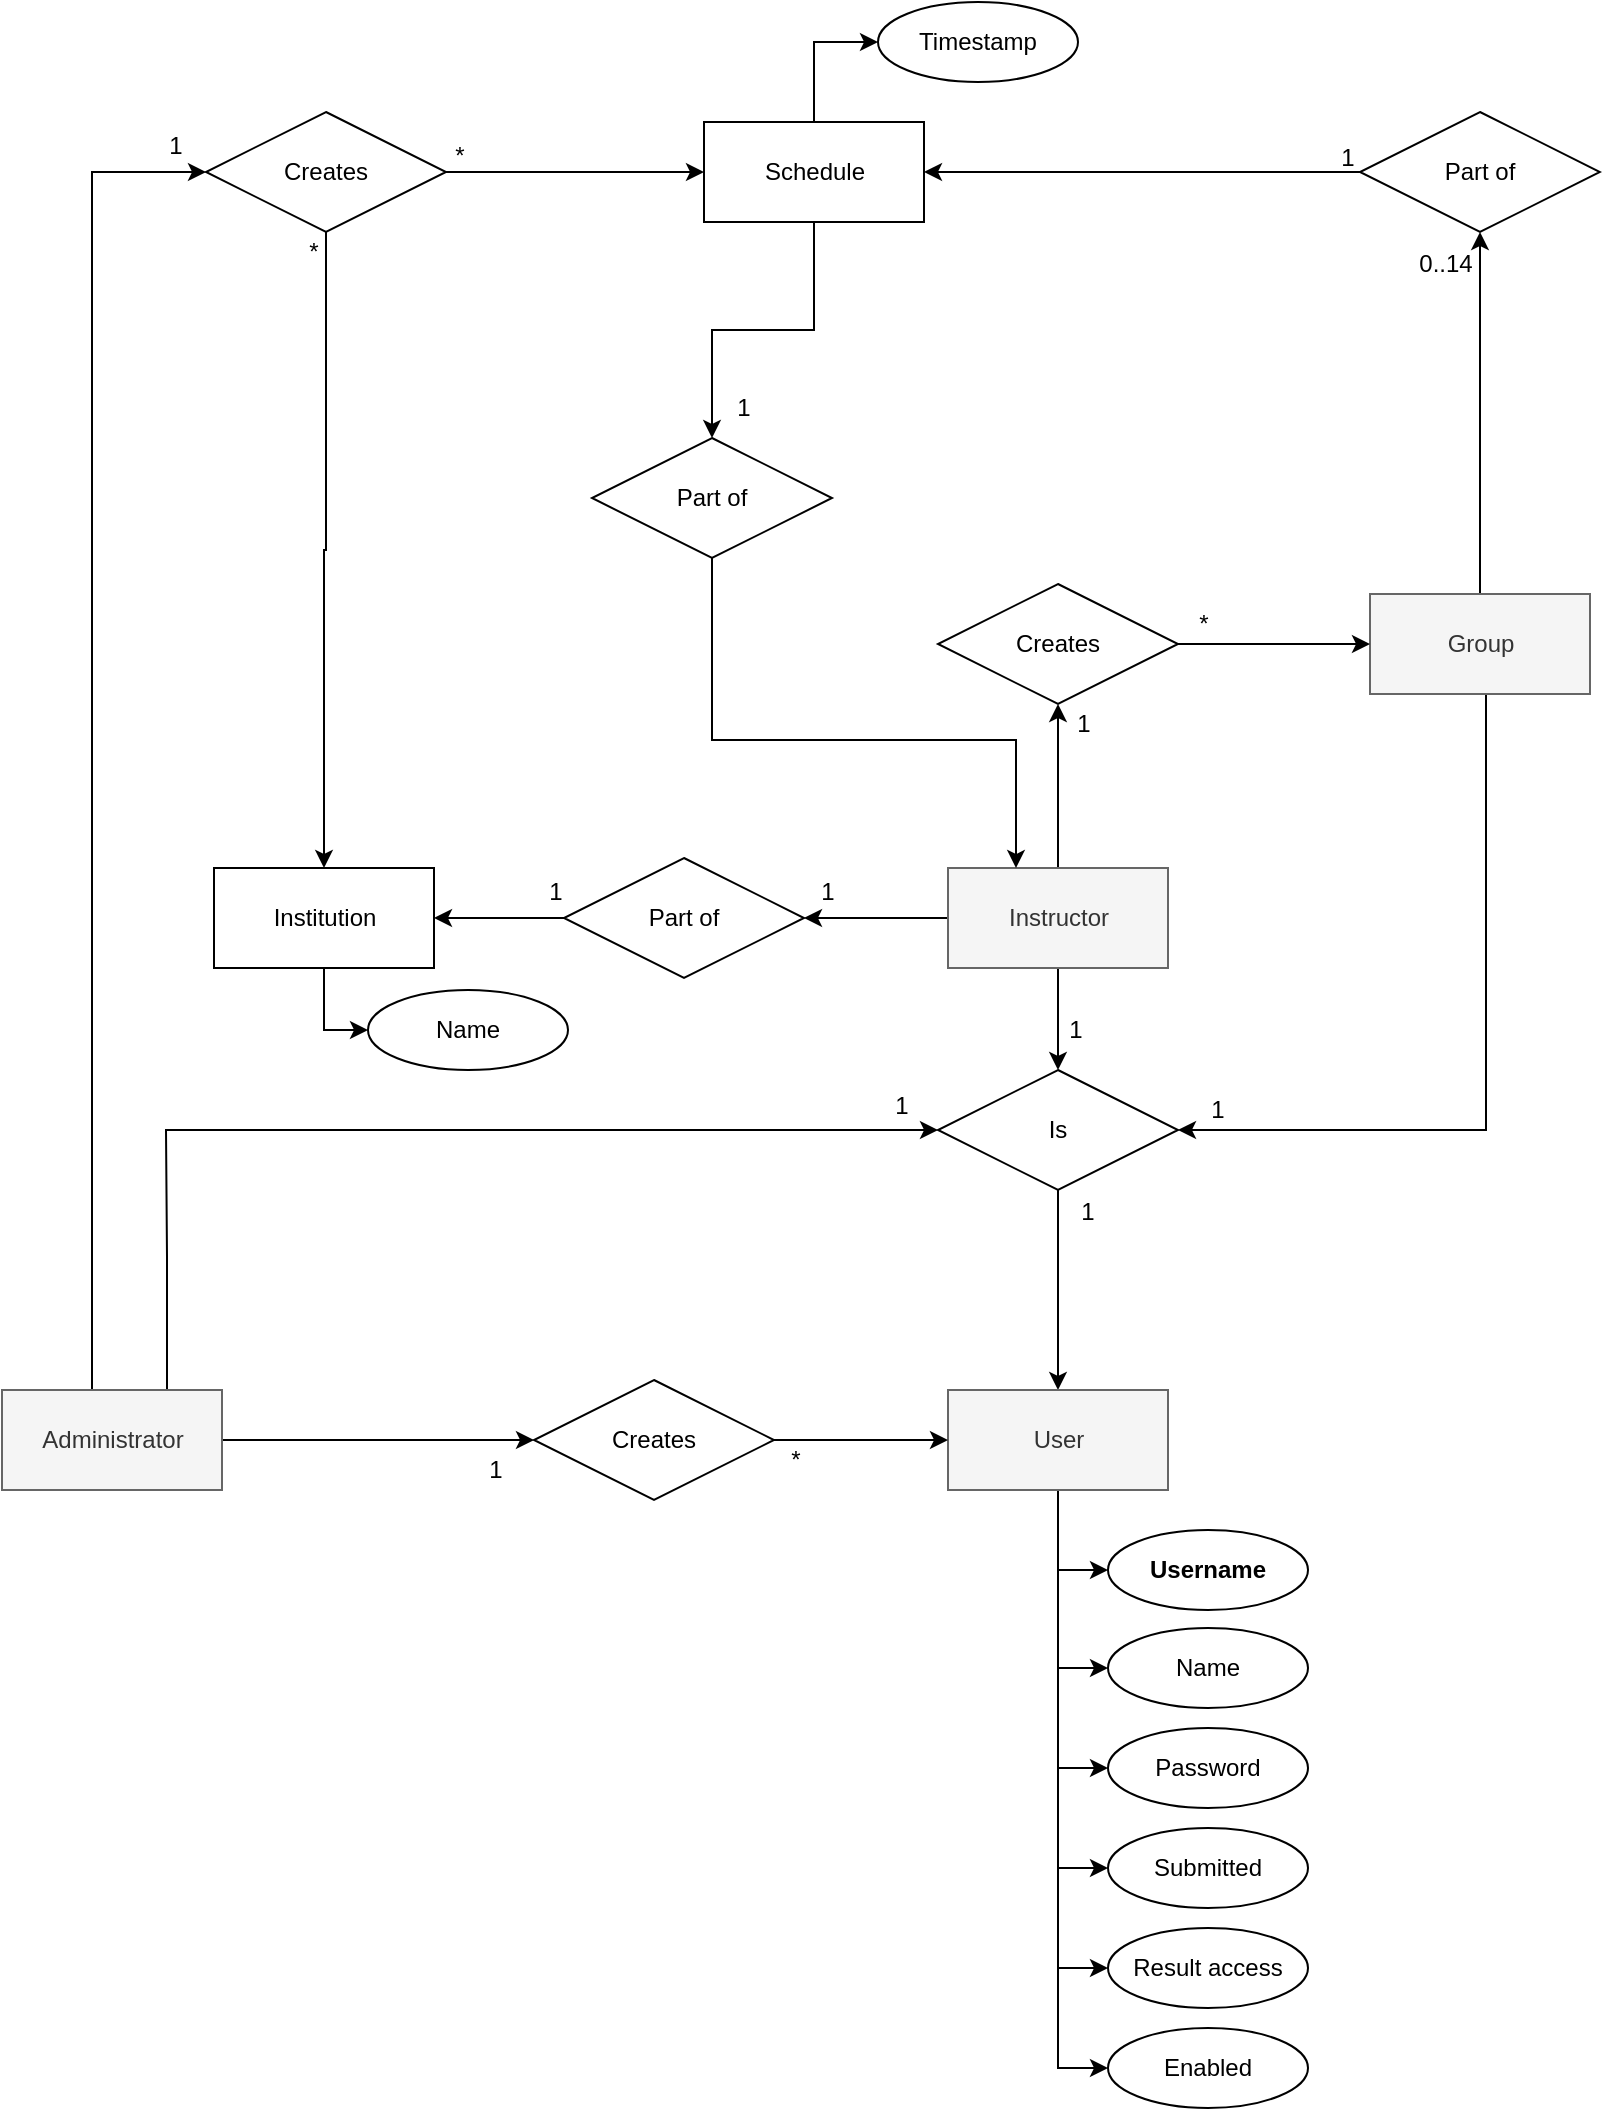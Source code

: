 <mxfile version="20.8.10" type="device"><diagram id="tmgNyCu_ERydTxv5O0nL" name="Seite-1"><mxGraphModel dx="2327" dy="923" grid="0" gridSize="10" guides="1" tooltips="1" connect="1" arrows="1" fold="1" page="1" pageScale="1" pageWidth="827" pageHeight="1169" background="#ffffff" math="0" shadow="0"><root><mxCell id="0"/><mxCell id="1" parent="0"/><mxCell id="4120J5wu-jKylBWKticT-15" style="edgeStyle=orthogonalEdgeStyle;rounded=0;orthogonalLoop=1;jettySize=auto;html=1;entryX=0.5;entryY=0;entryDx=0;entryDy=0;" parent="1" source="-NCPQdKeNqA2IJJ3O8_V-1" target="-NCPQdKeNqA2IJJ3O8_V-5" edge="1"><mxGeometry relative="1" as="geometry"/></mxCell><mxCell id="-NCPQdKeNqA2IJJ3O8_V-1" value="Is" style="shape=rhombus;perimeter=rhombusPerimeter;whiteSpace=wrap;html=1;align=center;" parent="1" vertex="1"><mxGeometry x="272" y="639" width="120" height="60" as="geometry"/></mxCell><mxCell id="-NCPQdKeNqA2IJJ3O8_V-8" style="edgeStyle=orthogonalEdgeStyle;rounded=0;orthogonalLoop=1;jettySize=auto;html=1;entryX=0;entryY=0.5;entryDx=0;entryDy=0;" parent="1" source="-NCPQdKeNqA2IJJ3O8_V-5" target="-NCPQdKeNqA2IJJ3O8_V-6" edge="1"><mxGeometry relative="1" as="geometry"/></mxCell><mxCell id="-NCPQdKeNqA2IJJ3O8_V-9" style="edgeStyle=orthogonalEdgeStyle;rounded=0;orthogonalLoop=1;jettySize=auto;html=1;entryX=0;entryY=0.5;entryDx=0;entryDy=0;" parent="1" source="-NCPQdKeNqA2IJJ3O8_V-5" target="-NCPQdKeNqA2IJJ3O8_V-7" edge="1"><mxGeometry relative="1" as="geometry"/></mxCell><mxCell id="-NCPQdKeNqA2IJJ3O8_V-50" style="edgeStyle=orthogonalEdgeStyle;rounded=0;orthogonalLoop=1;jettySize=auto;html=1;entryX=0;entryY=0.5;entryDx=0;entryDy=0;" parent="1" source="-NCPQdKeNqA2IJJ3O8_V-5" target="-NCPQdKeNqA2IJJ3O8_V-49" edge="1"><mxGeometry relative="1" as="geometry"/></mxCell><mxCell id="1Gdm8mtiXF8mu4ZaQ6oE-12" style="edgeStyle=orthogonalEdgeStyle;rounded=0;orthogonalLoop=1;jettySize=auto;html=1;entryX=0;entryY=0.5;entryDx=0;entryDy=0;" parent="1" source="-NCPQdKeNqA2IJJ3O8_V-5" target="1Gdm8mtiXF8mu4ZaQ6oE-11" edge="1"><mxGeometry relative="1" as="geometry"/></mxCell><mxCell id="4120J5wu-jKylBWKticT-3" style="edgeStyle=orthogonalEdgeStyle;rounded=0;orthogonalLoop=1;jettySize=auto;html=1;exitX=0.5;exitY=1;exitDx=0;exitDy=0;entryX=0;entryY=0.5;entryDx=0;entryDy=0;" parent="1" source="-NCPQdKeNqA2IJJ3O8_V-5" target="4120J5wu-jKylBWKticT-2" edge="1"><mxGeometry relative="1" as="geometry"/></mxCell><mxCell id="4120J5wu-jKylBWKticT-7" style="edgeStyle=orthogonalEdgeStyle;rounded=0;orthogonalLoop=1;jettySize=auto;html=1;entryX=0;entryY=0.5;entryDx=0;entryDy=0;" parent="1" source="-NCPQdKeNqA2IJJ3O8_V-5" target="4120J5wu-jKylBWKticT-6" edge="1"><mxGeometry relative="1" as="geometry"/></mxCell><mxCell id="-NCPQdKeNqA2IJJ3O8_V-5" value="User" style="html=1;fillColor=#f5f5f5;strokeColor=#666666;fontColor=#333333;" parent="1" vertex="1"><mxGeometry x="277" y="799" width="110" height="50" as="geometry"/></mxCell><mxCell id="-NCPQdKeNqA2IJJ3O8_V-6" value="Name" style="ellipse;whiteSpace=wrap;html=1;align=center;" parent="1" vertex="1"><mxGeometry x="357" y="918" width="100" height="40" as="geometry"/></mxCell><mxCell id="-NCPQdKeNqA2IJJ3O8_V-7" value="Password" style="ellipse;whiteSpace=wrap;html=1;align=center;" parent="1" vertex="1"><mxGeometry x="357" y="968" width="100" height="40" as="geometry"/></mxCell><mxCell id="-NCPQdKeNqA2IJJ3O8_V-14" style="edgeStyle=orthogonalEdgeStyle;rounded=0;orthogonalLoop=1;jettySize=auto;html=1;exitX=0.75;exitY=0;exitDx=0;exitDy=0;" parent="1" source="-NCPQdKeNqA2IJJ3O8_V-10" target="-NCPQdKeNqA2IJJ3O8_V-1" edge="1"><mxGeometry relative="1" as="geometry"><Array as="points"><mxPoint x="-114" y="732"/><mxPoint x="-114" y="669"/></Array></mxGeometry></mxCell><mxCell id="-NCPQdKeNqA2IJJ3O8_V-15" style="edgeStyle=orthogonalEdgeStyle;rounded=0;orthogonalLoop=1;jettySize=auto;html=1;entryX=0;entryY=0.5;entryDx=0;entryDy=0;" parent="1" source="-NCPQdKeNqA2IJJ3O8_V-10" target="-NCPQdKeNqA2IJJ3O8_V-13" edge="1"><mxGeometry relative="1" as="geometry"/></mxCell><mxCell id="1Gdm8mtiXF8mu4ZaQ6oE-9" style="edgeStyle=orthogonalEdgeStyle;rounded=0;orthogonalLoop=1;jettySize=auto;html=1;entryX=0;entryY=0.5;entryDx=0;entryDy=0;" parent="1" source="-NCPQdKeNqA2IJJ3O8_V-10" target="ROh01zbO3WkB_b9kr4Jm-4" edge="1"><mxGeometry relative="1" as="geometry"><mxPoint x="-151" y="213" as="targetPoint"/><Array as="points"><mxPoint x="-151" y="190"/></Array></mxGeometry></mxCell><mxCell id="-NCPQdKeNqA2IJJ3O8_V-10" value="Administrator" style="html=1;fillColor=#f5f5f5;strokeColor=#666666;fontColor=#333333;" parent="1" vertex="1"><mxGeometry x="-196" y="799" width="110" height="50" as="geometry"/></mxCell><mxCell id="-NCPQdKeNqA2IJJ3O8_V-23" style="edgeStyle=orthogonalEdgeStyle;rounded=0;orthogonalLoop=1;jettySize=auto;html=1;entryX=0.5;entryY=1;entryDx=0;entryDy=0;" parent="1" source="-NCPQdKeNqA2IJJ3O8_V-11" target="-NCPQdKeNqA2IJJ3O8_V-22" edge="1"><mxGeometry relative="1" as="geometry"/></mxCell><mxCell id="1Gdm8mtiXF8mu4ZaQ6oE-5" style="edgeStyle=orthogonalEdgeStyle;rounded=0;orthogonalLoop=1;jettySize=auto;html=1;entryX=1;entryY=0.5;entryDx=0;entryDy=0;" parent="1" source="-NCPQdKeNqA2IJJ3O8_V-11" target="-NCPQdKeNqA2IJJ3O8_V-27" edge="1"><mxGeometry relative="1" as="geometry"/></mxCell><mxCell id="4120J5wu-jKylBWKticT-17" style="edgeStyle=orthogonalEdgeStyle;rounded=0;orthogonalLoop=1;jettySize=auto;html=1;" parent="1" source="-NCPQdKeNqA2IJJ3O8_V-11" target="-NCPQdKeNqA2IJJ3O8_V-1" edge="1"><mxGeometry relative="1" as="geometry"/></mxCell><mxCell id="-NCPQdKeNqA2IJJ3O8_V-11" value="Instructor" style="html=1;fillColor=#f5f5f5;strokeColor=#666666;fontColor=#333333;" parent="1" vertex="1"><mxGeometry x="277" y="538" width="110" height="50" as="geometry"/></mxCell><mxCell id="ROh01zbO3WkB_b9kr4Jm-10" style="edgeStyle=orthogonalEdgeStyle;rounded=0;orthogonalLoop=1;jettySize=auto;html=1;entryX=0.5;entryY=1;entryDx=0;entryDy=0;" parent="1" source="-NCPQdKeNqA2IJJ3O8_V-12" target="ROh01zbO3WkB_b9kr4Jm-9" edge="1"><mxGeometry relative="1" as="geometry"/></mxCell><mxCell id="4120J5wu-jKylBWKticT-16" style="edgeStyle=orthogonalEdgeStyle;rounded=0;orthogonalLoop=1;jettySize=auto;html=1;entryX=1;entryY=0.5;entryDx=0;entryDy=0;" parent="1" source="-NCPQdKeNqA2IJJ3O8_V-12" target="-NCPQdKeNqA2IJJ3O8_V-1" edge="1"><mxGeometry relative="1" as="geometry"><Array as="points"><mxPoint x="546" y="669"/></Array></mxGeometry></mxCell><mxCell id="-NCPQdKeNqA2IJJ3O8_V-12" value="Group" style="html=1;fillColor=#f5f5f5;strokeColor=#666666;fontColor=#333333;" parent="1" vertex="1"><mxGeometry x="488" y="401" width="110" height="50" as="geometry"/></mxCell><mxCell id="-NCPQdKeNqA2IJJ3O8_V-19" style="edgeStyle=orthogonalEdgeStyle;rounded=0;orthogonalLoop=1;jettySize=auto;html=1;" parent="1" source="-NCPQdKeNqA2IJJ3O8_V-13" target="-NCPQdKeNqA2IJJ3O8_V-5" edge="1"><mxGeometry relative="1" as="geometry"/></mxCell><mxCell id="-NCPQdKeNqA2IJJ3O8_V-13" value="Creates" style="shape=rhombus;perimeter=rhombusPerimeter;whiteSpace=wrap;html=1;align=center;" parent="1" vertex="1"><mxGeometry x="70" y="794" width="120" height="60" as="geometry"/></mxCell><mxCell id="-NCPQdKeNqA2IJJ3O8_V-24" style="edgeStyle=orthogonalEdgeStyle;rounded=0;orthogonalLoop=1;jettySize=auto;html=1;entryX=0;entryY=0.5;entryDx=0;entryDy=0;" parent="1" source="-NCPQdKeNqA2IJJ3O8_V-22" target="-NCPQdKeNqA2IJJ3O8_V-12" edge="1"><mxGeometry relative="1" as="geometry"/></mxCell><mxCell id="-NCPQdKeNqA2IJJ3O8_V-22" value="Creates" style="shape=rhombus;perimeter=rhombusPerimeter;whiteSpace=wrap;html=1;align=center;" parent="1" vertex="1"><mxGeometry x="272" y="396" width="120" height="60" as="geometry"/></mxCell><mxCell id="-NCPQdKeNqA2IJJ3O8_V-36" style="edgeStyle=orthogonalEdgeStyle;rounded=0;orthogonalLoop=1;jettySize=auto;html=1;entryX=0;entryY=0.5;entryDx=0;entryDy=0;" parent="1" source="-NCPQdKeNqA2IJJ3O8_V-26" target="-NCPQdKeNqA2IJJ3O8_V-35" edge="1"><mxGeometry relative="1" as="geometry"/></mxCell><mxCell id="-NCPQdKeNqA2IJJ3O8_V-26" value="Institution" style="html=1;" parent="1" vertex="1"><mxGeometry x="-90" y="538" width="110" height="50" as="geometry"/></mxCell><mxCell id="1Gdm8mtiXF8mu4ZaQ6oE-6" style="edgeStyle=orthogonalEdgeStyle;rounded=0;orthogonalLoop=1;jettySize=auto;html=1;entryX=1;entryY=0.5;entryDx=0;entryDy=0;" parent="1" source="-NCPQdKeNqA2IJJ3O8_V-27" target="-NCPQdKeNqA2IJJ3O8_V-26" edge="1"><mxGeometry relative="1" as="geometry"/></mxCell><mxCell id="-NCPQdKeNqA2IJJ3O8_V-27" value="Part of" style="shape=rhombus;perimeter=rhombusPerimeter;whiteSpace=wrap;html=1;align=center;" parent="1" vertex="1"><mxGeometry x="85" y="533" width="120" height="60" as="geometry"/></mxCell><mxCell id="-NCPQdKeNqA2IJJ3O8_V-35" value="Name" style="ellipse;whiteSpace=wrap;html=1;align=center;" parent="1" vertex="1"><mxGeometry x="-13" y="599" width="100" height="40" as="geometry"/></mxCell><mxCell id="-NCPQdKeNqA2IJJ3O8_V-37" value="*" style="text;html=1;strokeColor=none;fillColor=none;align=center;verticalAlign=middle;whiteSpace=wrap;rounded=0;" parent="1" vertex="1"><mxGeometry x="375" y="401" width="60" height="30" as="geometry"/></mxCell><mxCell id="-NCPQdKeNqA2IJJ3O8_V-39" value="1" style="text;html=1;strokeColor=none;fillColor=none;align=center;verticalAlign=middle;whiteSpace=wrap;rounded=0;" parent="1" vertex="1"><mxGeometry x="315" y="451" width="60" height="30" as="geometry"/></mxCell><mxCell id="-NCPQdKeNqA2IJJ3O8_V-42" value="1" style="text;html=1;strokeColor=none;fillColor=none;align=center;verticalAlign=middle;whiteSpace=wrap;rounded=0;" parent="1" vertex="1"><mxGeometry x="382" y="644" width="60" height="30" as="geometry"/></mxCell><mxCell id="-NCPQdKeNqA2IJJ3O8_V-43" value="1" style="text;html=1;strokeColor=none;fillColor=none;align=center;verticalAlign=middle;whiteSpace=wrap;rounded=0;" parent="1" vertex="1"><mxGeometry x="311" y="604" width="60" height="30" as="geometry"/></mxCell><mxCell id="-NCPQdKeNqA2IJJ3O8_V-47" value="1" style="text;html=1;strokeColor=none;fillColor=none;align=center;verticalAlign=middle;whiteSpace=wrap;rounded=0;" parent="1" vertex="1"><mxGeometry x="317" y="695" width="60" height="30" as="geometry"/></mxCell><mxCell id="-NCPQdKeNqA2IJJ3O8_V-48" value="1" style="text;html=1;strokeColor=none;fillColor=none;align=center;verticalAlign=middle;whiteSpace=wrap;rounded=0;" parent="1" vertex="1"><mxGeometry x="224" y="642" width="60" height="30" as="geometry"/></mxCell><mxCell id="-NCPQdKeNqA2IJJ3O8_V-49" value="Submitted" style="ellipse;whiteSpace=wrap;html=1;align=center;" parent="1" vertex="1"><mxGeometry x="357" y="1018" width="100" height="40" as="geometry"/></mxCell><mxCell id="ROh01zbO3WkB_b9kr4Jm-13" style="edgeStyle=orthogonalEdgeStyle;rounded=0;orthogonalLoop=1;jettySize=auto;html=1;entryX=0;entryY=0.5;entryDx=0;entryDy=0;" parent="1" source="ROh01zbO3WkB_b9kr4Jm-1" target="ROh01zbO3WkB_b9kr4Jm-12" edge="1"><mxGeometry relative="1" as="geometry"/></mxCell><mxCell id="4120J5wu-jKylBWKticT-19" style="edgeStyle=orthogonalEdgeStyle;rounded=0;orthogonalLoop=1;jettySize=auto;html=1;entryX=0.5;entryY=0;entryDx=0;entryDy=0;" parent="1" source="ROh01zbO3WkB_b9kr4Jm-1" target="4120J5wu-jKylBWKticT-18" edge="1"><mxGeometry relative="1" as="geometry"/></mxCell><mxCell id="ROh01zbO3WkB_b9kr4Jm-1" value="Schedule" style="html=1;" parent="1" vertex="1"><mxGeometry x="155" y="165" width="110" height="50" as="geometry"/></mxCell><mxCell id="ROh01zbO3WkB_b9kr4Jm-8" style="edgeStyle=orthogonalEdgeStyle;rounded=0;orthogonalLoop=1;jettySize=auto;html=1;entryX=0;entryY=0.5;entryDx=0;entryDy=0;" parent="1" source="ROh01zbO3WkB_b9kr4Jm-4" target="ROh01zbO3WkB_b9kr4Jm-1" edge="1"><mxGeometry relative="1" as="geometry"><Array as="points"><mxPoint x="70" y="190"/></Array></mxGeometry></mxCell><mxCell id="1Gdm8mtiXF8mu4ZaQ6oE-10" style="edgeStyle=orthogonalEdgeStyle;rounded=0;orthogonalLoop=1;jettySize=auto;html=1;" parent="1" source="ROh01zbO3WkB_b9kr4Jm-4" target="-NCPQdKeNqA2IJJ3O8_V-26" edge="1"><mxGeometry relative="1" as="geometry"/></mxCell><mxCell id="ROh01zbO3WkB_b9kr4Jm-4" value="Creates" style="shape=rhombus;perimeter=rhombusPerimeter;whiteSpace=wrap;html=1;align=center;" parent="1" vertex="1"><mxGeometry x="-94" y="160" width="120" height="60" as="geometry"/></mxCell><mxCell id="ROh01zbO3WkB_b9kr4Jm-11" style="edgeStyle=orthogonalEdgeStyle;rounded=0;orthogonalLoop=1;jettySize=auto;html=1;entryX=1;entryY=0.5;entryDx=0;entryDy=0;" parent="1" source="ROh01zbO3WkB_b9kr4Jm-9" target="ROh01zbO3WkB_b9kr4Jm-1" edge="1"><mxGeometry relative="1" as="geometry"/></mxCell><mxCell id="ROh01zbO3WkB_b9kr4Jm-9" value="Part of" style="shape=rhombus;perimeter=rhombusPerimeter;whiteSpace=wrap;html=1;align=center;" parent="1" vertex="1"><mxGeometry x="483" y="160" width="120" height="60" as="geometry"/></mxCell><mxCell id="ROh01zbO3WkB_b9kr4Jm-12" value="Timestamp" style="ellipse;whiteSpace=wrap;html=1;align=center;" parent="1" vertex="1"><mxGeometry x="242" y="105" width="100" height="40" as="geometry"/></mxCell><mxCell id="ROh01zbO3WkB_b9kr4Jm-15" value="*" style="text;html=1;strokeColor=none;fillColor=none;align=center;verticalAlign=middle;whiteSpace=wrap;rounded=0;" parent="1" vertex="1"><mxGeometry x="3" y="167" width="60" height="30" as="geometry"/></mxCell><mxCell id="ROh01zbO3WkB_b9kr4Jm-17" value="0..14" style="text;html=1;strokeColor=none;fillColor=none;align=center;verticalAlign=middle;whiteSpace=wrap;rounded=0;" parent="1" vertex="1"><mxGeometry x="496" y="221" width="60" height="30" as="geometry"/></mxCell><mxCell id="ROh01zbO3WkB_b9kr4Jm-18" value="1" style="text;html=1;strokeColor=none;fillColor=none;align=center;verticalAlign=middle;whiteSpace=wrap;rounded=0;" parent="1" vertex="1"><mxGeometry x="447" y="168" width="60" height="30" as="geometry"/></mxCell><mxCell id="1Gdm8mtiXF8mu4ZaQ6oE-11" value="&lt;div&gt;&lt;b&gt;Username&lt;/b&gt;&lt;/div&gt;" style="ellipse;whiteSpace=wrap;html=1;align=center;" parent="1" vertex="1"><mxGeometry x="357" y="869" width="100" height="40" as="geometry"/></mxCell><mxCell id="1Gdm8mtiXF8mu4ZaQ6oE-13" value="1" style="text;html=1;strokeColor=none;fillColor=none;align=center;verticalAlign=middle;whiteSpace=wrap;rounded=0;rotation=0;" parent="1" vertex="1"><mxGeometry x="-139" y="162" width="60" height="30" as="geometry"/></mxCell><mxCell id="1Gdm8mtiXF8mu4ZaQ6oE-14" value="*" style="text;html=1;strokeColor=none;fillColor=none;align=center;verticalAlign=middle;whiteSpace=wrap;rounded=0;" parent="1" vertex="1"><mxGeometry x="-70" y="215" width="60" height="30" as="geometry"/></mxCell><mxCell id="1Gdm8mtiXF8mu4ZaQ6oE-18" value="1" style="text;html=1;strokeColor=none;fillColor=none;align=center;verticalAlign=middle;whiteSpace=wrap;rounded=0;" parent="1" vertex="1"><mxGeometry x="51" y="535" width="60" height="30" as="geometry"/></mxCell><mxCell id="1Gdm8mtiXF8mu4ZaQ6oE-19" value="1" style="text;html=1;strokeColor=none;fillColor=none;align=center;verticalAlign=middle;whiteSpace=wrap;rounded=0;" parent="1" vertex="1"><mxGeometry x="187" y="535" width="60" height="30" as="geometry"/></mxCell><mxCell id="1Gdm8mtiXF8mu4ZaQ6oE-21" value="1" style="text;html=1;strokeColor=none;fillColor=none;align=center;verticalAlign=middle;whiteSpace=wrap;rounded=0;" parent="1" vertex="1"><mxGeometry x="21" y="824" width="60" height="30" as="geometry"/></mxCell><mxCell id="1Gdm8mtiXF8mu4ZaQ6oE-22" value="*" style="text;html=1;strokeColor=none;fillColor=none;align=center;verticalAlign=middle;whiteSpace=wrap;rounded=0;" parent="1" vertex="1"><mxGeometry x="171" y="819" width="60" height="30" as="geometry"/></mxCell><mxCell id="4120J5wu-jKylBWKticT-2" value="Result access" style="ellipse;whiteSpace=wrap;html=1;align=center;" parent="1" vertex="1"><mxGeometry x="357" y="1068" width="100" height="40" as="geometry"/></mxCell><mxCell id="4120J5wu-jKylBWKticT-6" value="Enabled" style="ellipse;whiteSpace=wrap;html=1;align=center;" parent="1" vertex="1"><mxGeometry x="357" y="1118" width="100" height="40" as="geometry"/></mxCell><mxCell id="4120J5wu-jKylBWKticT-20" style="edgeStyle=orthogonalEdgeStyle;rounded=0;orthogonalLoop=1;jettySize=auto;html=1;" parent="1" source="4120J5wu-jKylBWKticT-18" edge="1"><mxGeometry relative="1" as="geometry"><mxPoint x="311" y="538" as="targetPoint"/><Array as="points"><mxPoint x="159" y="474"/><mxPoint x="311" y="474"/><mxPoint x="311" y="538"/></Array></mxGeometry></mxCell><mxCell id="4120J5wu-jKylBWKticT-18" value="Part of" style="shape=rhombus;perimeter=rhombusPerimeter;whiteSpace=wrap;html=1;align=center;" parent="1" vertex="1"><mxGeometry x="99" y="323" width="120" height="60" as="geometry"/></mxCell><mxCell id="4120J5wu-jKylBWKticT-21" value="1" style="text;html=1;strokeColor=none;fillColor=none;align=center;verticalAlign=middle;whiteSpace=wrap;rounded=0;" parent="1" vertex="1"><mxGeometry x="145" y="293" width="60" height="30" as="geometry"/></mxCell></root></mxGraphModel></diagram></mxfile>